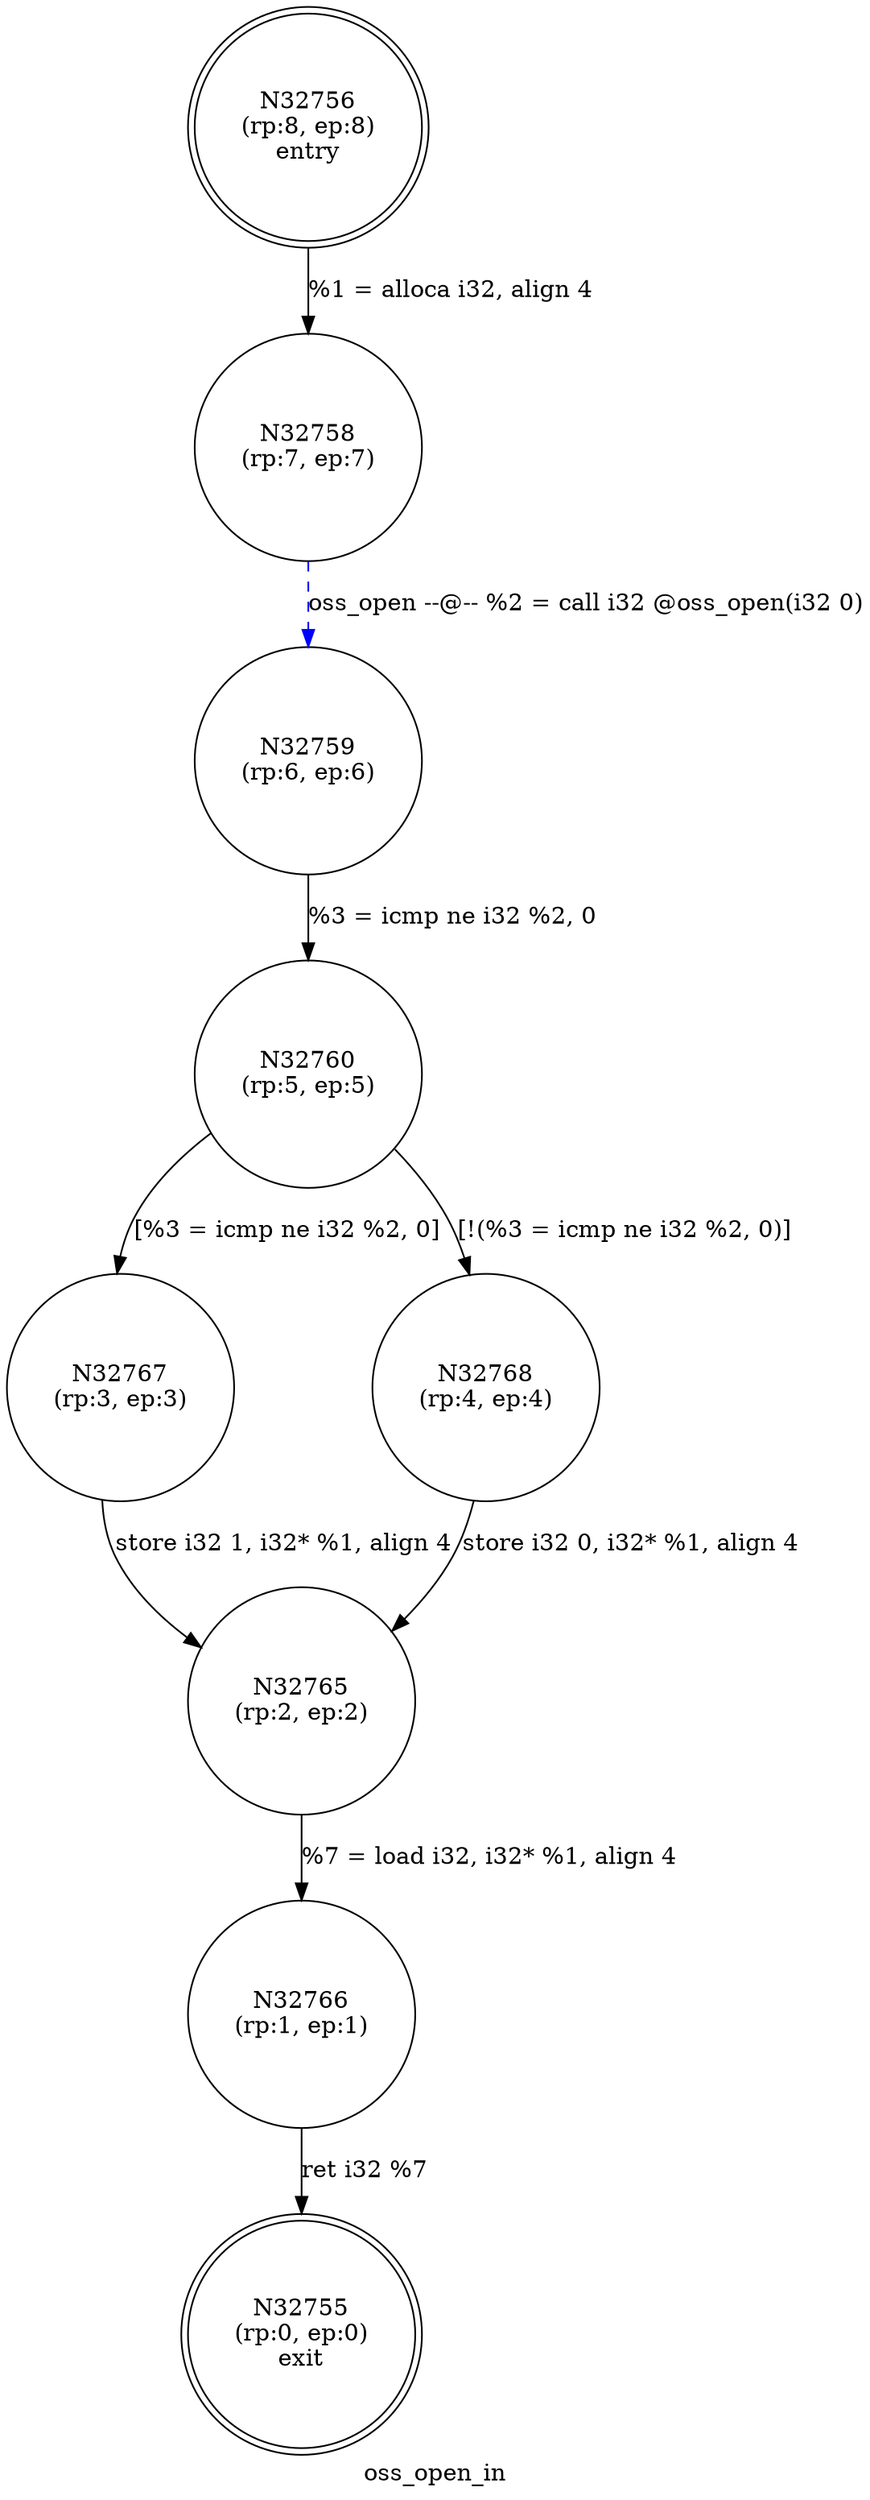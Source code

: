 digraph oss_open_in {
label="oss_open_in"
32755 [label="N32755\n(rp:0, ep:0)\nexit", shape="doublecircle"]
32756 [label="N32756\n(rp:8, ep:8)\nentry", shape="doublecircle"]
32756 -> 32758 [label="%1 = alloca i32, align 4"]
32758 [label="N32758\n(rp:7, ep:7)", shape="circle"]
32758 -> 32759 [label="oss_open --@-- %2 = call i32 @oss_open(i32 0)", style="dashed", color="blue"]
32759 [label="N32759\n(rp:6, ep:6)", shape="circle"]
32759 -> 32760 [label="%3 = icmp ne i32 %2, 0"]
32760 [label="N32760\n(rp:5, ep:5)", shape="circle"]
32760 -> 32767 [label="[%3 = icmp ne i32 %2, 0]"]
32760 -> 32768 [label="[!(%3 = icmp ne i32 %2, 0)]"]
32765 [label="N32765\n(rp:2, ep:2)", shape="circle"]
32765 -> 32766 [label="%7 = load i32, i32* %1, align 4"]
32766 [label="N32766\n(rp:1, ep:1)", shape="circle"]
32766 -> 32755 [label="ret i32 %7"]
32767 [label="N32767\n(rp:3, ep:3)", shape="circle"]
32767 -> 32765 [label="store i32 1, i32* %1, align 4"]
32768 [label="N32768\n(rp:4, ep:4)", shape="circle"]
32768 -> 32765 [label="store i32 0, i32* %1, align 4"]
}
